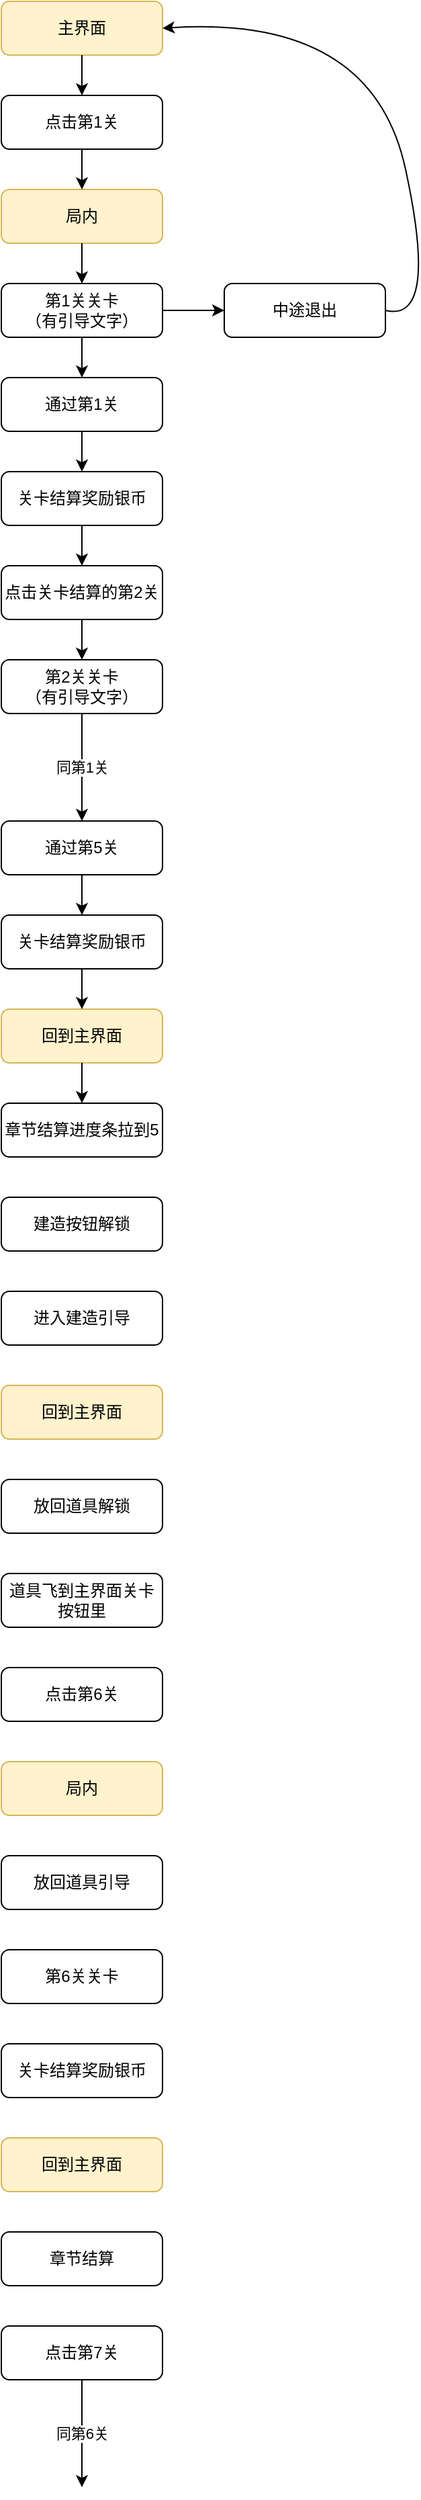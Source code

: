 <mxfile version="15.3.0" type="github">
  <diagram id="XqHBBupAEOCYfzV7xGW0" name="Page-1">
    <mxGraphModel dx="1422" dy="706" grid="1" gridSize="10" guides="1" tooltips="1" connect="1" arrows="1" fold="1" page="1" pageScale="1" pageWidth="827" pageHeight="1169" math="0" shadow="0">
      <root>
        <mxCell id="0" />
        <mxCell id="1" parent="0" />
        <mxCell id="Iehtbdi1jCsezIn86gaG-1" value="主界面" style="rounded=1;whiteSpace=wrap;html=1;fillColor=#fff2cc;strokeColor=#d6b656;" vertex="1" parent="1">
          <mxGeometry x="354" y="40" width="120" height="40" as="geometry" />
        </mxCell>
        <mxCell id="Iehtbdi1jCsezIn86gaG-2" value="局内" style="rounded=1;whiteSpace=wrap;html=1;fillColor=#fff2cc;strokeColor=#d6b656;" vertex="1" parent="1">
          <mxGeometry x="354" y="180" width="120" height="40" as="geometry" />
        </mxCell>
        <mxCell id="Iehtbdi1jCsezIn86gaG-3" value="点击第1关" style="rounded=1;whiteSpace=wrap;html=1;" vertex="1" parent="1">
          <mxGeometry x="354" y="110" width="120" height="40" as="geometry" />
        </mxCell>
        <mxCell id="Iehtbdi1jCsezIn86gaG-4" value="第1关关卡&lt;br&gt;（有引导文字）" style="rounded=1;whiteSpace=wrap;html=1;" vertex="1" parent="1">
          <mxGeometry x="354" y="250" width="120" height="40" as="geometry" />
        </mxCell>
        <mxCell id="Iehtbdi1jCsezIn86gaG-5" value="通过第1关" style="rounded=1;whiteSpace=wrap;html=1;" vertex="1" parent="1">
          <mxGeometry x="354" y="320" width="120" height="40" as="geometry" />
        </mxCell>
        <mxCell id="Iehtbdi1jCsezIn86gaG-6" value="关卡结算奖励银币" style="rounded=1;whiteSpace=wrap;html=1;" vertex="1" parent="1">
          <mxGeometry x="354" y="390" width="120" height="40" as="geometry" />
        </mxCell>
        <mxCell id="Iehtbdi1jCsezIn86gaG-7" value="点击关卡结算的第2关" style="rounded=1;whiteSpace=wrap;html=1;" vertex="1" parent="1">
          <mxGeometry x="354" y="460" width="120" height="40" as="geometry" />
        </mxCell>
        <mxCell id="Iehtbdi1jCsezIn86gaG-8" value="第2关关卡&lt;br&gt;（有引导文字）" style="rounded=1;whiteSpace=wrap;html=1;" vertex="1" parent="1">
          <mxGeometry x="354" y="530" width="120" height="40" as="geometry" />
        </mxCell>
        <mxCell id="Iehtbdi1jCsezIn86gaG-15" value="" style="endArrow=classic;html=1;entryX=0.5;entryY=0;entryDx=0;entryDy=0;exitX=0.5;exitY=1;exitDx=0;exitDy=0;" edge="1" parent="1" source="Iehtbdi1jCsezIn86gaG-3" target="Iehtbdi1jCsezIn86gaG-2">
          <mxGeometry width="50" height="50" relative="1" as="geometry">
            <mxPoint x="410" y="170" as="sourcePoint" />
            <mxPoint x="424" y="120" as="targetPoint" />
          </mxGeometry>
        </mxCell>
        <mxCell id="Iehtbdi1jCsezIn86gaG-16" value="" style="endArrow=classic;html=1;exitX=0.5;exitY=1;exitDx=0;exitDy=0;entryX=0.5;entryY=0;entryDx=0;entryDy=0;" edge="1" parent="1" source="Iehtbdi1jCsezIn86gaG-2" target="Iehtbdi1jCsezIn86gaG-4">
          <mxGeometry width="50" height="50" relative="1" as="geometry">
            <mxPoint x="434" y="100" as="sourcePoint" />
            <mxPoint x="434" y="130" as="targetPoint" />
          </mxGeometry>
        </mxCell>
        <mxCell id="Iehtbdi1jCsezIn86gaG-17" value="" style="endArrow=classic;html=1;exitX=0.5;exitY=1;exitDx=0;exitDy=0;entryX=0.5;entryY=0;entryDx=0;entryDy=0;" edge="1" parent="1" source="Iehtbdi1jCsezIn86gaG-4" target="Iehtbdi1jCsezIn86gaG-5">
          <mxGeometry width="50" height="50" relative="1" as="geometry">
            <mxPoint x="444" y="110" as="sourcePoint" />
            <mxPoint x="444" y="140" as="targetPoint" />
          </mxGeometry>
        </mxCell>
        <mxCell id="Iehtbdi1jCsezIn86gaG-18" value="" style="endArrow=classic;html=1;exitX=0.5;exitY=1;exitDx=0;exitDy=0;entryX=0.5;entryY=0;entryDx=0;entryDy=0;" edge="1" parent="1" source="Iehtbdi1jCsezIn86gaG-5" target="Iehtbdi1jCsezIn86gaG-6">
          <mxGeometry width="50" height="50" relative="1" as="geometry">
            <mxPoint x="454" y="120" as="sourcePoint" />
            <mxPoint x="454" y="150" as="targetPoint" />
          </mxGeometry>
        </mxCell>
        <mxCell id="Iehtbdi1jCsezIn86gaG-19" value="" style="endArrow=classic;html=1;exitX=0.5;exitY=1;exitDx=0;exitDy=0;entryX=0.5;entryY=0;entryDx=0;entryDy=0;" edge="1" parent="1" source="Iehtbdi1jCsezIn86gaG-6" target="Iehtbdi1jCsezIn86gaG-7">
          <mxGeometry width="50" height="50" relative="1" as="geometry">
            <mxPoint x="464" y="130" as="sourcePoint" />
            <mxPoint x="464" y="160" as="targetPoint" />
          </mxGeometry>
        </mxCell>
        <mxCell id="Iehtbdi1jCsezIn86gaG-20" value="" style="endArrow=classic;html=1;exitX=0.5;exitY=1;exitDx=0;exitDy=0;entryX=0.5;entryY=0;entryDx=0;entryDy=0;" edge="1" parent="1" source="Iehtbdi1jCsezIn86gaG-7" target="Iehtbdi1jCsezIn86gaG-8">
          <mxGeometry width="50" height="50" relative="1" as="geometry">
            <mxPoint x="474" y="140" as="sourcePoint" />
            <mxPoint x="474" y="170" as="targetPoint" />
          </mxGeometry>
        </mxCell>
        <mxCell id="Iehtbdi1jCsezIn86gaG-23" value="" style="endArrow=classic;html=1;exitX=0.5;exitY=1;exitDx=0;exitDy=0;" edge="1" parent="1" source="Iehtbdi1jCsezIn86gaG-8">
          <mxGeometry relative="1" as="geometry">
            <mxPoint x="360" y="450" as="sourcePoint" />
            <mxPoint x="414" y="650" as="targetPoint" />
          </mxGeometry>
        </mxCell>
        <mxCell id="Iehtbdi1jCsezIn86gaG-24" value="同第1关" style="edgeLabel;resizable=0;html=1;align=center;verticalAlign=middle;" connectable="0" vertex="1" parent="Iehtbdi1jCsezIn86gaG-23">
          <mxGeometry relative="1" as="geometry" />
        </mxCell>
        <mxCell id="Iehtbdi1jCsezIn86gaG-25" value="通过第5关" style="rounded=1;whiteSpace=wrap;html=1;" vertex="1" parent="1">
          <mxGeometry x="354" y="650" width="120" height="40" as="geometry" />
        </mxCell>
        <mxCell id="Iehtbdi1jCsezIn86gaG-26" value="中途退出" style="rounded=1;whiteSpace=wrap;html=1;" vertex="1" parent="1">
          <mxGeometry x="520" y="250" width="120" height="40" as="geometry" />
        </mxCell>
        <mxCell id="Iehtbdi1jCsezIn86gaG-28" value="" style="endArrow=classic;html=1;exitX=1;exitY=0.5;exitDx=0;exitDy=0;entryX=0;entryY=0.5;entryDx=0;entryDy=0;" edge="1" parent="1" source="Iehtbdi1jCsezIn86gaG-4" target="Iehtbdi1jCsezIn86gaG-26">
          <mxGeometry width="50" height="50" relative="1" as="geometry">
            <mxPoint x="424" y="370" as="sourcePoint" />
            <mxPoint x="424" y="400" as="targetPoint" />
          </mxGeometry>
        </mxCell>
        <mxCell id="Iehtbdi1jCsezIn86gaG-29" value="" style="curved=1;endArrow=classic;html=1;exitX=1;exitY=0.5;exitDx=0;exitDy=0;entryX=1;entryY=0.5;entryDx=0;entryDy=0;" edge="1" parent="1" source="Iehtbdi1jCsezIn86gaG-26" target="Iehtbdi1jCsezIn86gaG-1">
          <mxGeometry width="50" height="50" relative="1" as="geometry">
            <mxPoint x="390" y="280" as="sourcePoint" />
            <mxPoint x="440" y="230" as="targetPoint" />
            <Array as="points">
              <mxPoint x="680" y="280" />
              <mxPoint x="630" y="50" />
            </Array>
          </mxGeometry>
        </mxCell>
        <mxCell id="Iehtbdi1jCsezIn86gaG-30" value="" style="endArrow=classic;html=1;exitX=0.5;exitY=1;exitDx=0;exitDy=0;" edge="1" parent="1" source="Iehtbdi1jCsezIn86gaG-1">
          <mxGeometry width="50" height="50" relative="1" as="geometry">
            <mxPoint x="424" y="160" as="sourcePoint" />
            <mxPoint x="414" y="110" as="targetPoint" />
          </mxGeometry>
        </mxCell>
        <mxCell id="Iehtbdi1jCsezIn86gaG-31" value="关卡结算奖励银币" style="rounded=1;whiteSpace=wrap;html=1;" vertex="1" parent="1">
          <mxGeometry x="354" y="720" width="120" height="40" as="geometry" />
        </mxCell>
        <mxCell id="Iehtbdi1jCsezIn86gaG-32" value="回到主界面" style="rounded=1;whiteSpace=wrap;html=1;fillColor=#fff2cc;strokeColor=#d6b656;" vertex="1" parent="1">
          <mxGeometry x="354" y="790" width="120" height="40" as="geometry" />
        </mxCell>
        <mxCell id="Iehtbdi1jCsezIn86gaG-33" value="章节结算进度条拉到5" style="rounded=1;whiteSpace=wrap;html=1;" vertex="1" parent="1">
          <mxGeometry x="354" y="860" width="120" height="40" as="geometry" />
        </mxCell>
        <mxCell id="Iehtbdi1jCsezIn86gaG-34" value="" style="endArrow=classic;html=1;entryX=0.5;entryY=0;entryDx=0;entryDy=0;" edge="1" parent="1" target="Iehtbdi1jCsezIn86gaG-31">
          <mxGeometry width="50" height="50" relative="1" as="geometry">
            <mxPoint x="414" y="690" as="sourcePoint" />
            <mxPoint x="424" y="540" as="targetPoint" />
            <Array as="points" />
          </mxGeometry>
        </mxCell>
        <mxCell id="Iehtbdi1jCsezIn86gaG-35" value="" style="endArrow=classic;html=1;exitX=0.5;exitY=1;exitDx=0;exitDy=0;" edge="1" parent="1" source="Iehtbdi1jCsezIn86gaG-31" target="Iehtbdi1jCsezIn86gaG-32">
          <mxGeometry width="50" height="50" relative="1" as="geometry">
            <mxPoint x="434" y="520" as="sourcePoint" />
            <mxPoint x="434" y="550" as="targetPoint" />
          </mxGeometry>
        </mxCell>
        <mxCell id="Iehtbdi1jCsezIn86gaG-36" value="" style="endArrow=classic;html=1;exitX=0.5;exitY=1;exitDx=0;exitDy=0;entryX=0.5;entryY=0;entryDx=0;entryDy=0;" edge="1" parent="1" source="Iehtbdi1jCsezIn86gaG-32" target="Iehtbdi1jCsezIn86gaG-33">
          <mxGeometry width="50" height="50" relative="1" as="geometry">
            <mxPoint x="444" y="530" as="sourcePoint" />
            <mxPoint x="444" y="560" as="targetPoint" />
          </mxGeometry>
        </mxCell>
        <mxCell id="Iehtbdi1jCsezIn86gaG-37" value="建造按钮解锁" style="rounded=1;whiteSpace=wrap;html=1;" vertex="1" parent="1">
          <mxGeometry x="354" y="930" width="120" height="40" as="geometry" />
        </mxCell>
        <mxCell id="Iehtbdi1jCsezIn86gaG-38" value="进入建造引导" style="rounded=1;whiteSpace=wrap;html=1;" vertex="1" parent="1">
          <mxGeometry x="354" y="1000" width="120" height="40" as="geometry" />
        </mxCell>
        <mxCell id="Iehtbdi1jCsezIn86gaG-39" value="回到主界面" style="rounded=1;whiteSpace=wrap;html=1;fillColor=#fff2cc;strokeColor=#d6b656;" vertex="1" parent="1">
          <mxGeometry x="354" y="1070" width="120" height="40" as="geometry" />
        </mxCell>
        <mxCell id="Iehtbdi1jCsezIn86gaG-41" value="放回道具解锁" style="rounded=1;whiteSpace=wrap;html=1;" vertex="1" parent="1">
          <mxGeometry x="354" y="1140" width="120" height="40" as="geometry" />
        </mxCell>
        <mxCell id="Iehtbdi1jCsezIn86gaG-43" value="点击第6关" style="rounded=1;whiteSpace=wrap;html=1;" vertex="1" parent="1">
          <mxGeometry x="354" y="1280" width="120" height="40" as="geometry" />
        </mxCell>
        <mxCell id="Iehtbdi1jCsezIn86gaG-45" value="局内" style="rounded=1;whiteSpace=wrap;html=1;fillColor=#fff2cc;strokeColor=#d6b656;" vertex="1" parent="1">
          <mxGeometry x="354" y="1350" width="120" height="40" as="geometry" />
        </mxCell>
        <mxCell id="Iehtbdi1jCsezIn86gaG-46" value="道具飞到主界面关卡按钮里" style="rounded=1;whiteSpace=wrap;html=1;" vertex="1" parent="1">
          <mxGeometry x="354" y="1210" width="120" height="40" as="geometry" />
        </mxCell>
        <mxCell id="Iehtbdi1jCsezIn86gaG-47" value="放回道具引导" style="rounded=1;whiteSpace=wrap;html=1;" vertex="1" parent="1">
          <mxGeometry x="354" y="1420" width="120" height="40" as="geometry" />
        </mxCell>
        <mxCell id="Iehtbdi1jCsezIn86gaG-48" value="第6关关卡" style="rounded=1;whiteSpace=wrap;html=1;" vertex="1" parent="1">
          <mxGeometry x="354" y="1490" width="120" height="40" as="geometry" />
        </mxCell>
        <mxCell id="Iehtbdi1jCsezIn86gaG-49" value="关卡结算奖励银币" style="rounded=1;whiteSpace=wrap;html=1;" vertex="1" parent="1">
          <mxGeometry x="354" y="1560" width="120" height="40" as="geometry" />
        </mxCell>
        <mxCell id="Iehtbdi1jCsezIn86gaG-50" value="回到主界面" style="rounded=1;whiteSpace=wrap;html=1;fillColor=#fff2cc;strokeColor=#d6b656;" vertex="1" parent="1">
          <mxGeometry x="354" y="1630" width="120" height="40" as="geometry" />
        </mxCell>
        <mxCell id="Iehtbdi1jCsezIn86gaG-51" value="章节结算" style="rounded=1;whiteSpace=wrap;html=1;" vertex="1" parent="1">
          <mxGeometry x="354" y="1700" width="120" height="40" as="geometry" />
        </mxCell>
        <mxCell id="Iehtbdi1jCsezIn86gaG-52" value="点击第7关" style="rounded=1;whiteSpace=wrap;html=1;" vertex="1" parent="1">
          <mxGeometry x="354" y="1770" width="120" height="40" as="geometry" />
        </mxCell>
        <mxCell id="Iehtbdi1jCsezIn86gaG-53" value="" style="endArrow=classic;html=1;exitX=0.5;exitY=1;exitDx=0;exitDy=0;" edge="1" parent="1" source="Iehtbdi1jCsezIn86gaG-52">
          <mxGeometry relative="1" as="geometry">
            <mxPoint x="424" y="580" as="sourcePoint" />
            <mxPoint x="414" y="1890" as="targetPoint" />
          </mxGeometry>
        </mxCell>
        <mxCell id="Iehtbdi1jCsezIn86gaG-54" value="同第6关" style="edgeLabel;resizable=0;html=1;align=center;verticalAlign=middle;" connectable="0" vertex="1" parent="Iehtbdi1jCsezIn86gaG-53">
          <mxGeometry relative="1" as="geometry" />
        </mxCell>
      </root>
    </mxGraphModel>
  </diagram>
</mxfile>
